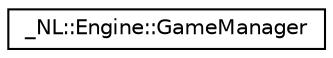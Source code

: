 digraph "Graphical Class Hierarchy"
{
  edge [fontname="Helvetica",fontsize="10",labelfontname="Helvetica",labelfontsize="10"];
  node [fontname="Helvetica",fontsize="10",shape=record];
  rankdir="LR";
  Node0 [label="_NL::Engine::GameManager",height=0.2,width=0.4,color="black", fillcolor="white", style="filled",URL="$class___n_l_1_1_engine_1_1_game_manager.html"];
}
